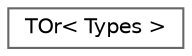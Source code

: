 digraph "Graphical Class Hierarchy"
{
 // INTERACTIVE_SVG=YES
 // LATEX_PDF_SIZE
  bgcolor="transparent";
  edge [fontname=Helvetica,fontsize=10,labelfontname=Helvetica,labelfontsize=10];
  node [fontname=Helvetica,fontsize=10,shape=box,height=0.2,width=0.4];
  rankdir="LR";
  Node0 [id="Node000000",label="TOr\< Types \>",height=0.2,width=0.4,color="grey40", fillcolor="white", style="filled",URL="$d4/dda/structTOr.html",tooltip="Does a boolean OR of the Value static members of each type, but short-circuits if any Type::Value == ..."];
}
